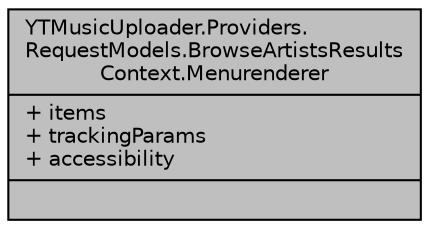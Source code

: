 digraph "YTMusicUploader.Providers.RequestModels.BrowseArtistsResultsContext.Menurenderer"
{
 // LATEX_PDF_SIZE
  edge [fontname="Helvetica",fontsize="10",labelfontname="Helvetica",labelfontsize="10"];
  node [fontname="Helvetica",fontsize="10",shape=record];
  Node1 [label="{YTMusicUploader.Providers.\lRequestModels.BrowseArtistsResults\lContext.Menurenderer\n|+ items\l+ trackingParams\l+ accessibility\l|}",height=0.2,width=0.4,color="black", fillcolor="grey75", style="filled", fontcolor="black",tooltip=" "];
}
